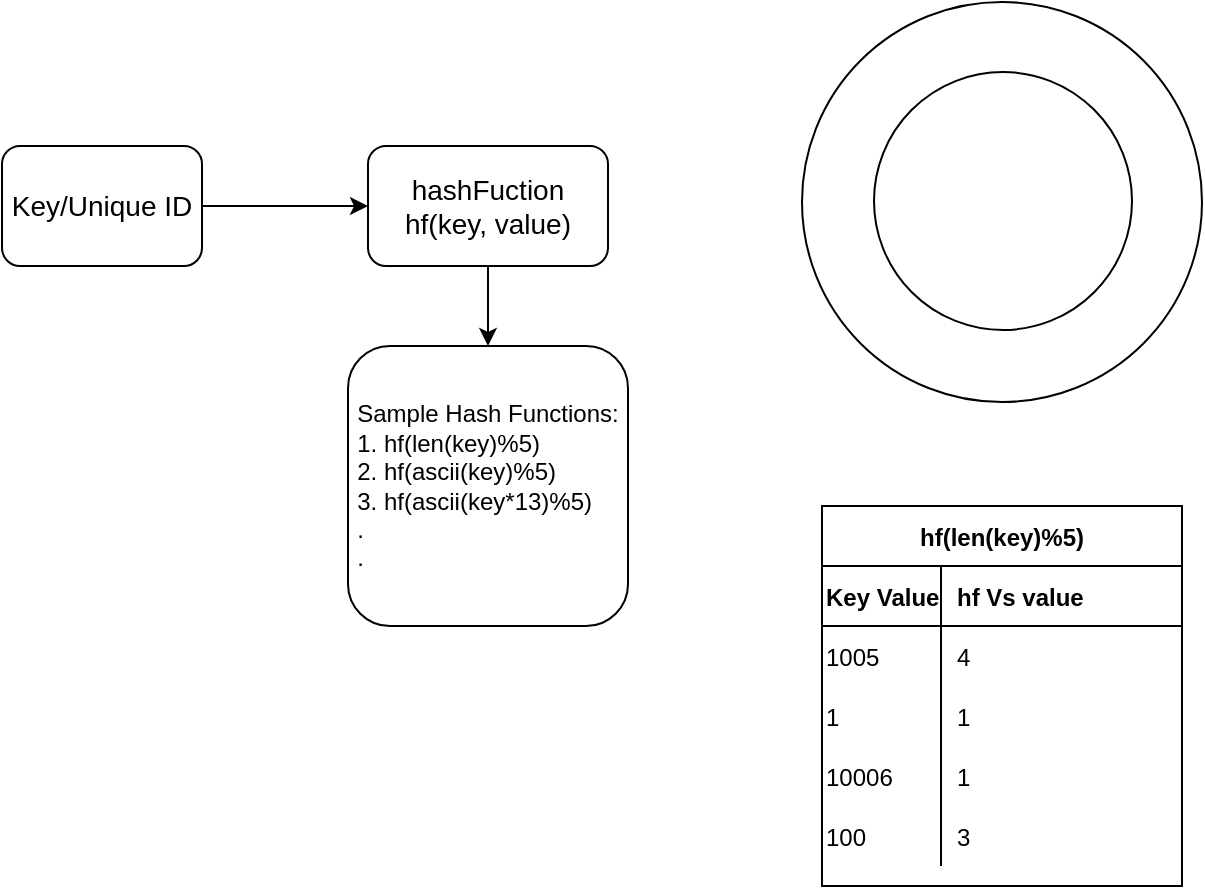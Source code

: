 <mxfile version="15.7.1" type="github">
  <diagram id="za1I787rWH-icT1i34yM" name="Page-1">
    <mxGraphModel dx="1162" dy="610" grid="1" gridSize="10" guides="1" tooltips="1" connect="1" arrows="1" fold="1" page="1" pageScale="1" pageWidth="850" pageHeight="1100" math="0" shadow="0">
      <root>
        <mxCell id="0" />
        <mxCell id="1" parent="0" />
        <mxCell id="z1ZG2A4nI0vAmzi11pOK-1" value="&lt;font style=&quot;font-size: 14px&quot;&gt;hashFuction&lt;br&gt;hf(key, value)&lt;/font&gt;" style="rounded=1;whiteSpace=wrap;html=1;" vertex="1" parent="1">
          <mxGeometry x="243" y="160" width="120" height="60" as="geometry" />
        </mxCell>
        <mxCell id="z1ZG2A4nI0vAmzi11pOK-2" value="Key/Unique ID" style="rounded=1;whiteSpace=wrap;html=1;fontSize=14;" vertex="1" parent="1">
          <mxGeometry x="60" y="160" width="100" height="60" as="geometry" />
        </mxCell>
        <mxCell id="z1ZG2A4nI0vAmzi11pOK-4" value="" style="edgeStyle=segmentEdgeStyle;endArrow=classic;html=1;rounded=0;fontSize=14;entryX=0;entryY=0.5;entryDx=0;entryDy=0;exitX=1;exitY=0.5;exitDx=0;exitDy=0;" edge="1" parent="1" source="z1ZG2A4nI0vAmzi11pOK-2" target="z1ZG2A4nI0vAmzi11pOK-1">
          <mxGeometry width="50" height="50" relative="1" as="geometry">
            <mxPoint x="150" y="190" as="sourcePoint" />
            <mxPoint x="200" y="140" as="targetPoint" />
          </mxGeometry>
        </mxCell>
        <mxCell id="z1ZG2A4nI0vAmzi11pOK-5" value="&lt;font style=&quot;font-size: 12px&quot;&gt;Sample Hash Functions:&lt;br style=&quot;font-size: 12px&quot;&gt;&lt;div style=&quot;text-align: left ; font-size: 12px&quot;&gt;&lt;span style=&quot;font-size: 12px&quot;&gt;1. hf(len(key)%5)&lt;/span&gt;&lt;/div&gt;&lt;div style=&quot;text-align: left ; font-size: 12px&quot;&gt;&lt;span style=&quot;font-size: 12px&quot;&gt;2. hf(ascii(key)%5)&lt;/span&gt;&lt;/div&gt;&lt;div style=&quot;text-align: left ; font-size: 12px&quot;&gt;&lt;span style=&quot;font-size: 12px&quot;&gt;3. hf(ascii(key*13)%5)&lt;/span&gt;&lt;/div&gt;&lt;div style=&quot;text-align: left ; font-size: 12px&quot;&gt;&lt;span style=&quot;font-size: 12px&quot;&gt;.&lt;/span&gt;&lt;/div&gt;&lt;div style=&quot;text-align: left ; font-size: 12px&quot;&gt;&lt;span style=&quot;font-size: 12px&quot;&gt;.&lt;/span&gt;&lt;/div&gt;&lt;/font&gt;" style="rounded=1;whiteSpace=wrap;html=1;fontSize=12;horizontal=1;labelPosition=center;verticalLabelPosition=middle;align=center;verticalAlign=middle;textDirection=ltr;" vertex="1" parent="1">
          <mxGeometry x="233" y="260" width="140" height="140" as="geometry" />
        </mxCell>
        <mxCell id="z1ZG2A4nI0vAmzi11pOK-6" value="" style="edgeStyle=segmentEdgeStyle;endArrow=classic;html=1;rounded=0;fontSize=14;entryX=0.5;entryY=0;entryDx=0;entryDy=0;exitX=0.5;exitY=1;exitDx=0;exitDy=0;" edge="1" parent="1">
          <mxGeometry width="50" height="50" relative="1" as="geometry">
            <mxPoint x="299" y="220" as="sourcePoint" />
            <mxPoint x="303" y="260" as="targetPoint" />
          </mxGeometry>
        </mxCell>
        <mxCell id="z1ZG2A4nI0vAmzi11pOK-7" value="" style="ellipse;whiteSpace=wrap;html=1;aspect=fixed;fontSize=12;align=left;" vertex="1" parent="1">
          <mxGeometry x="460" y="88" width="200" height="200" as="geometry" />
        </mxCell>
        <mxCell id="z1ZG2A4nI0vAmzi11pOK-8" value="" style="ellipse;whiteSpace=wrap;html=1;aspect=fixed;fontSize=12;align=left;" vertex="1" parent="1">
          <mxGeometry x="496" y="123" width="129" height="129" as="geometry" />
        </mxCell>
        <mxCell id="z1ZG2A4nI0vAmzi11pOK-45" value="hf(len(key)%5)" style="shape=table;startSize=30;container=1;collapsible=1;childLayout=tableLayout;fixedRows=1;rowLines=0;fontStyle=1;align=center;resizeLast=1;labelBorderColor=none;fontSize=12;" vertex="1" parent="1">
          <mxGeometry x="470" y="340" width="180" height="190" as="geometry" />
        </mxCell>
        <mxCell id="z1ZG2A4nI0vAmzi11pOK-46" value="" style="shape=partialRectangle;collapsible=0;dropTarget=0;pointerEvents=0;fillColor=none;top=0;left=0;bottom=1;right=0;points=[[0,0.5],[1,0.5]];portConstraint=eastwest;labelBorderColor=none;fontSize=12;align=left;" vertex="1" parent="z1ZG2A4nI0vAmzi11pOK-45">
          <mxGeometry y="30" width="180" height="30" as="geometry" />
        </mxCell>
        <mxCell id="z1ZG2A4nI0vAmzi11pOK-47" value="Key Value" style="shape=partialRectangle;connectable=0;fillColor=none;top=0;left=0;bottom=0;right=0;fontStyle=1;overflow=hidden;labelBorderColor=none;fontSize=12;align=left;" vertex="1" parent="z1ZG2A4nI0vAmzi11pOK-46">
          <mxGeometry width="59.5" height="30" as="geometry">
            <mxRectangle width="59.5" height="30" as="alternateBounds" />
          </mxGeometry>
        </mxCell>
        <mxCell id="z1ZG2A4nI0vAmzi11pOK-48" value="hf Vs value" style="shape=partialRectangle;connectable=0;fillColor=none;top=0;left=0;bottom=0;right=0;align=left;spacingLeft=6;fontStyle=1;overflow=hidden;labelBorderColor=none;fontSize=12;" vertex="1" parent="z1ZG2A4nI0vAmzi11pOK-46">
          <mxGeometry x="59.5" width="120.5" height="30" as="geometry">
            <mxRectangle width="120.5" height="30" as="alternateBounds" />
          </mxGeometry>
        </mxCell>
        <mxCell id="z1ZG2A4nI0vAmzi11pOK-49" value="" style="shape=partialRectangle;collapsible=0;dropTarget=0;pointerEvents=0;fillColor=none;top=0;left=0;bottom=0;right=0;points=[[0,0.5],[1,0.5]];portConstraint=eastwest;labelBorderColor=none;fontSize=12;align=left;" vertex="1" parent="z1ZG2A4nI0vAmzi11pOK-45">
          <mxGeometry y="60" width="180" height="30" as="geometry" />
        </mxCell>
        <mxCell id="z1ZG2A4nI0vAmzi11pOK-50" value="1005" style="shape=partialRectangle;connectable=0;fillColor=none;top=0;left=0;bottom=0;right=0;editable=1;overflow=hidden;labelBorderColor=none;fontSize=12;align=left;" vertex="1" parent="z1ZG2A4nI0vAmzi11pOK-49">
          <mxGeometry width="59.5" height="30" as="geometry">
            <mxRectangle width="59.5" height="30" as="alternateBounds" />
          </mxGeometry>
        </mxCell>
        <mxCell id="z1ZG2A4nI0vAmzi11pOK-51" value="4" style="shape=partialRectangle;connectable=0;fillColor=none;top=0;left=0;bottom=0;right=0;align=left;spacingLeft=6;overflow=hidden;labelBorderColor=none;fontSize=12;" vertex="1" parent="z1ZG2A4nI0vAmzi11pOK-49">
          <mxGeometry x="59.5" width="120.5" height="30" as="geometry">
            <mxRectangle width="120.5" height="30" as="alternateBounds" />
          </mxGeometry>
        </mxCell>
        <mxCell id="z1ZG2A4nI0vAmzi11pOK-52" value="" style="shape=partialRectangle;collapsible=0;dropTarget=0;pointerEvents=0;fillColor=none;top=0;left=0;bottom=0;right=0;points=[[0,0.5],[1,0.5]];portConstraint=eastwest;labelBorderColor=none;fontSize=12;align=left;" vertex="1" parent="z1ZG2A4nI0vAmzi11pOK-45">
          <mxGeometry y="90" width="180" height="30" as="geometry" />
        </mxCell>
        <mxCell id="z1ZG2A4nI0vAmzi11pOK-53" value="1" style="shape=partialRectangle;connectable=0;fillColor=none;top=0;left=0;bottom=0;right=0;editable=1;overflow=hidden;labelBorderColor=none;fontSize=12;align=left;" vertex="1" parent="z1ZG2A4nI0vAmzi11pOK-52">
          <mxGeometry width="59.5" height="30" as="geometry">
            <mxRectangle width="59.5" height="30" as="alternateBounds" />
          </mxGeometry>
        </mxCell>
        <mxCell id="z1ZG2A4nI0vAmzi11pOK-54" value="1" style="shape=partialRectangle;connectable=0;fillColor=none;top=0;left=0;bottom=0;right=0;align=left;spacingLeft=6;overflow=hidden;labelBorderColor=none;fontSize=12;" vertex="1" parent="z1ZG2A4nI0vAmzi11pOK-52">
          <mxGeometry x="59.5" width="120.5" height="30" as="geometry">
            <mxRectangle width="120.5" height="30" as="alternateBounds" />
          </mxGeometry>
        </mxCell>
        <mxCell id="z1ZG2A4nI0vAmzi11pOK-55" value="" style="shape=partialRectangle;collapsible=0;dropTarget=0;pointerEvents=0;fillColor=none;top=0;left=0;bottom=0;right=0;points=[[0,0.5],[1,0.5]];portConstraint=eastwest;labelBorderColor=none;fontSize=12;align=left;" vertex="1" parent="z1ZG2A4nI0vAmzi11pOK-45">
          <mxGeometry y="120" width="180" height="30" as="geometry" />
        </mxCell>
        <mxCell id="z1ZG2A4nI0vAmzi11pOK-56" value="10006" style="shape=partialRectangle;connectable=0;fillColor=none;top=0;left=0;bottom=0;right=0;editable=1;overflow=hidden;labelBorderColor=none;fontSize=12;align=left;" vertex="1" parent="z1ZG2A4nI0vAmzi11pOK-55">
          <mxGeometry width="59.5" height="30" as="geometry">
            <mxRectangle width="59.5" height="30" as="alternateBounds" />
          </mxGeometry>
        </mxCell>
        <mxCell id="z1ZG2A4nI0vAmzi11pOK-57" value="1" style="shape=partialRectangle;connectable=0;fillColor=none;top=0;left=0;bottom=0;right=0;align=left;spacingLeft=6;overflow=hidden;labelBorderColor=none;fontSize=12;" vertex="1" parent="z1ZG2A4nI0vAmzi11pOK-55">
          <mxGeometry x="59.5" width="120.5" height="30" as="geometry">
            <mxRectangle width="120.5" height="30" as="alternateBounds" />
          </mxGeometry>
        </mxCell>
        <mxCell id="z1ZG2A4nI0vAmzi11pOK-58" value="" style="shape=partialRectangle;collapsible=0;dropTarget=0;pointerEvents=0;fillColor=none;top=0;left=0;bottom=0;right=0;points=[[0,0.5],[1,0.5]];portConstraint=eastwest;labelBorderColor=none;fontSize=12;align=left;" vertex="1" parent="z1ZG2A4nI0vAmzi11pOK-45">
          <mxGeometry y="150" width="180" height="30" as="geometry" />
        </mxCell>
        <mxCell id="z1ZG2A4nI0vAmzi11pOK-59" value="100" style="shape=partialRectangle;connectable=0;fillColor=none;top=0;left=0;bottom=0;right=0;editable=1;overflow=hidden;labelBorderColor=none;fontSize=12;align=left;" vertex="1" parent="z1ZG2A4nI0vAmzi11pOK-58">
          <mxGeometry width="59.5" height="30" as="geometry">
            <mxRectangle width="59.5" height="30" as="alternateBounds" />
          </mxGeometry>
        </mxCell>
        <mxCell id="z1ZG2A4nI0vAmzi11pOK-60" value="3" style="shape=partialRectangle;connectable=0;fillColor=none;top=0;left=0;bottom=0;right=0;align=left;spacingLeft=6;overflow=hidden;labelBorderColor=none;fontSize=12;" vertex="1" parent="z1ZG2A4nI0vAmzi11pOK-58">
          <mxGeometry x="59.5" width="120.5" height="30" as="geometry">
            <mxRectangle width="120.5" height="30" as="alternateBounds" />
          </mxGeometry>
        </mxCell>
      </root>
    </mxGraphModel>
  </diagram>
</mxfile>
